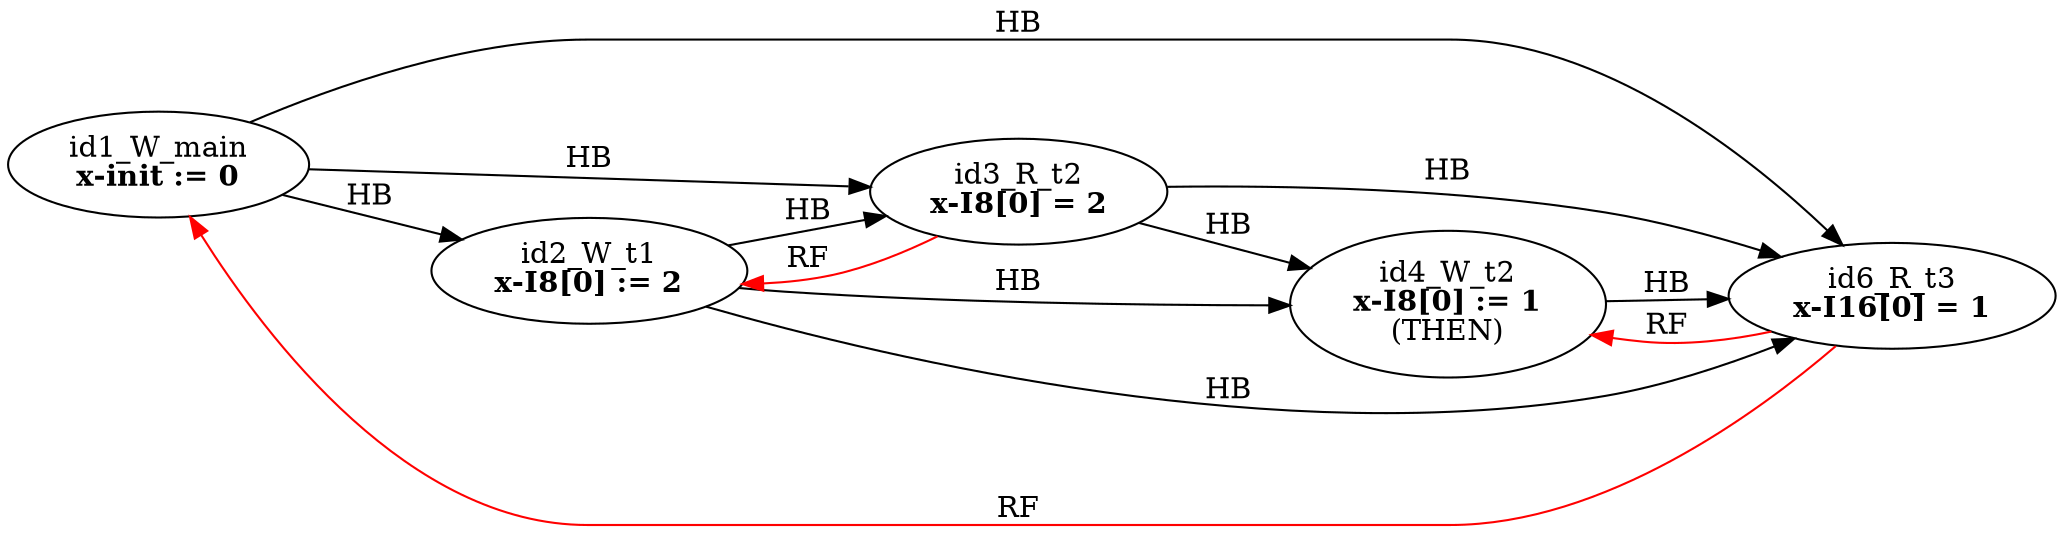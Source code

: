 digraph memory_model {
rankdir=LR;
splines=true; esep=0.5;
id1_W_main -> id2_W_t1 [label = "HB", color="black"];
id1_W_main -> id3_R_t2 [label = "HB", color="black"];
id1_W_main -> id6_R_t3 [label = "HB", color="black"];
id2_W_t1 -> id3_R_t2 [label = "HB", color="black"];
id2_W_t1 -> id6_R_t3 [label = "HB", color="black"];
id3_R_t2 -> id6_R_t3 [label = "HB", color="black"];
id4_W_t2 -> id6_R_t3 [label = "HB", color="black"];
id3_R_t2 -> id4_W_t2 [label = "HB", color="black"];
id2_W_t1 -> id4_W_t2 [label = "HB", color="black"];
id3_R_t2 -> id2_W_t1 [label = "RF", color="red"];
id6_R_t3 -> id1_W_main [label = "RF", color="red"];
id6_R_t3 -> id4_W_t2 [label = "RF", color="red"];
id1_W_main [label=<id1_W_main<br/><B>x-init := 0</B>>, pos="5.0,4!"]
id2_W_t1 [label=<id2_W_t1<br/><B>x-I8[0] := 2</B>>, pos="0,2!"]
id3_R_t2 [label=<id3_R_t2<br/><B>x-I8[0] = 2</B>>, pos="5,2!"]
id4_W_t2 [label=<id4_W_t2<br/><B>x-I8[0] := 1</B><br/>(THEN)>, pos="5,0!"]
id6_R_t3 [label=<id6_R_t3<br/><B>x-I16[0] = 1</B>>, pos="10,2!"]
}